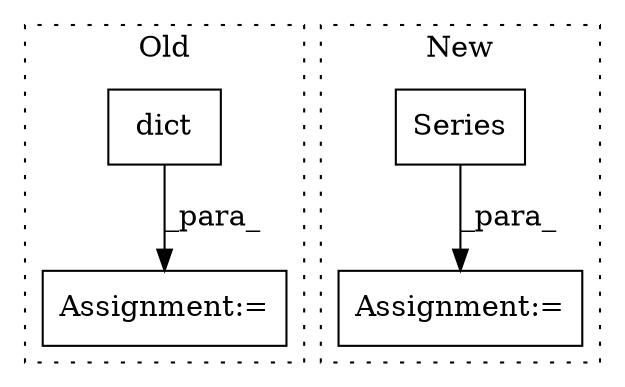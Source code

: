 digraph G {
subgraph cluster0 {
1 [label="dict" a="32" s="19157,19216" l="5,1" shape="box"];
4 [label="Assignment:=" a="7" s="19078" l="1" shape="box"];
label = "Old";
style="dotted";
}
subgraph cluster1 {
2 [label="Series" a="32" s="18864,18950" l="7,1" shape="box"];
3 [label="Assignment:=" a="7" s="18863" l="1" shape="box"];
label = "New";
style="dotted";
}
1 -> 4 [label="_para_"];
2 -> 3 [label="_para_"];
}